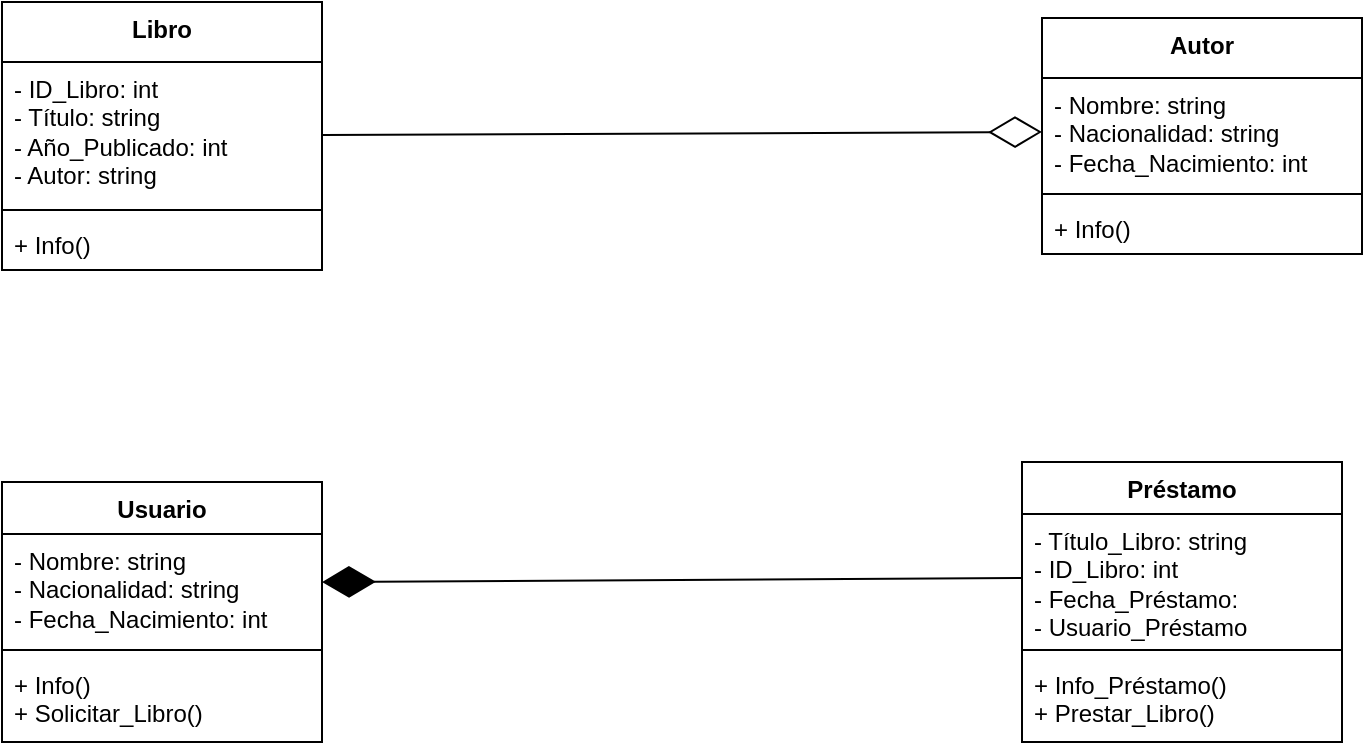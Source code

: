 <mxfile version="28.0.0">
  <diagram name="Página-1" id="jfm4Rrlr7rEuqVsOvcBu">
    <mxGraphModel dx="1025" dy="431" grid="1" gridSize="10" guides="1" tooltips="1" connect="1" arrows="1" fold="1" page="1" pageScale="1" pageWidth="827" pageHeight="1169" math="0" shadow="0">
      <root>
        <mxCell id="0" />
        <mxCell id="1" parent="0" />
        <mxCell id="o_pJrItacFr6757scenL-1" value="Autor" style="swimlane;fontStyle=1;align=center;verticalAlign=top;childLayout=stackLayout;horizontal=1;startSize=30;horizontalStack=0;resizeParent=1;resizeParentMax=0;resizeLast=0;collapsible=1;marginBottom=0;whiteSpace=wrap;html=1;" parent="1" vertex="1">
          <mxGeometry x="600" y="128" width="160" height="118" as="geometry" />
        </mxCell>
        <mxCell id="o_pJrItacFr6757scenL-2" value="- Nombre: string&lt;div&gt;- Nacionalidad: string&lt;/div&gt;&lt;div&gt;- Fecha_Nacimiento: int&lt;/div&gt;" style="text;strokeColor=none;fillColor=none;align=left;verticalAlign=top;spacingLeft=4;spacingRight=4;overflow=hidden;rotatable=0;points=[[0,0.5],[1,0.5]];portConstraint=eastwest;whiteSpace=wrap;html=1;" parent="o_pJrItacFr6757scenL-1" vertex="1">
          <mxGeometry y="30" width="160" height="54" as="geometry" />
        </mxCell>
        <mxCell id="o_pJrItacFr6757scenL-3" value="" style="line;strokeWidth=1;fillColor=none;align=left;verticalAlign=middle;spacingTop=-1;spacingLeft=3;spacingRight=3;rotatable=0;labelPosition=right;points=[];portConstraint=eastwest;strokeColor=inherit;" parent="o_pJrItacFr6757scenL-1" vertex="1">
          <mxGeometry y="84" width="160" height="8" as="geometry" />
        </mxCell>
        <mxCell id="o_pJrItacFr6757scenL-4" value="+ Info()" style="text;strokeColor=none;fillColor=none;align=left;verticalAlign=top;spacingLeft=4;spacingRight=4;overflow=hidden;rotatable=0;points=[[0,0.5],[1,0.5]];portConstraint=eastwest;whiteSpace=wrap;html=1;" parent="o_pJrItacFr6757scenL-1" vertex="1">
          <mxGeometry y="92" width="160" height="26" as="geometry" />
        </mxCell>
        <mxCell id="o_pJrItacFr6757scenL-5" value="Libro" style="swimlane;fontStyle=1;align=center;verticalAlign=top;childLayout=stackLayout;horizontal=1;startSize=30;horizontalStack=0;resizeParent=1;resizeParentMax=0;resizeLast=0;collapsible=1;marginBottom=0;whiteSpace=wrap;html=1;" parent="1" vertex="1">
          <mxGeometry x="80" y="120" width="160" height="134" as="geometry">
            <mxRectangle x="240" y="130" width="70" height="30" as="alternateBounds" />
          </mxGeometry>
        </mxCell>
        <mxCell id="o_pJrItacFr6757scenL-6" value="&lt;div&gt;- ID_Libro: int&lt;/div&gt;- Título: string&lt;div&gt;- Año_Publicado: int&lt;/div&gt;&lt;div&gt;- Autor: string&lt;/div&gt;" style="text;strokeColor=none;fillColor=none;align=left;verticalAlign=top;spacingLeft=4;spacingRight=4;overflow=hidden;rotatable=0;points=[[0,0.5],[1,0.5]];portConstraint=eastwest;whiteSpace=wrap;html=1;" parent="o_pJrItacFr6757scenL-5" vertex="1">
          <mxGeometry y="30" width="160" height="70" as="geometry" />
        </mxCell>
        <mxCell id="o_pJrItacFr6757scenL-7" value="" style="line;strokeWidth=1;fillColor=none;align=left;verticalAlign=middle;spacingTop=-1;spacingLeft=3;spacingRight=3;rotatable=0;labelPosition=right;points=[];portConstraint=eastwest;strokeColor=inherit;" parent="o_pJrItacFr6757scenL-5" vertex="1">
          <mxGeometry y="100" width="160" height="8" as="geometry" />
        </mxCell>
        <mxCell id="o_pJrItacFr6757scenL-8" value="+ Info()" style="text;strokeColor=none;fillColor=none;align=left;verticalAlign=top;spacingLeft=4;spacingRight=4;overflow=hidden;rotatable=0;points=[[0,0.5],[1,0.5]];portConstraint=eastwest;whiteSpace=wrap;html=1;" parent="o_pJrItacFr6757scenL-5" vertex="1">
          <mxGeometry y="108" width="160" height="26" as="geometry" />
        </mxCell>
        <mxCell id="o_pJrItacFr6757scenL-9" value="Usuario" style="swimlane;fontStyle=1;align=center;verticalAlign=top;childLayout=stackLayout;horizontal=1;startSize=26;horizontalStack=0;resizeParent=1;resizeParentMax=0;resizeLast=0;collapsible=1;marginBottom=0;whiteSpace=wrap;html=1;" parent="1" vertex="1">
          <mxGeometry x="80" y="360" width="160" height="130" as="geometry" />
        </mxCell>
        <mxCell id="o_pJrItacFr6757scenL-10" value="- Nombre: string&lt;div&gt;- Nacionalidad: string&lt;/div&gt;&lt;div&gt;- Fecha_Nacimiento: int&lt;/div&gt;" style="text;strokeColor=none;fillColor=none;align=left;verticalAlign=top;spacingLeft=4;spacingRight=4;overflow=hidden;rotatable=0;points=[[0,0.5],[1,0.5]];portConstraint=eastwest;whiteSpace=wrap;html=1;" parent="o_pJrItacFr6757scenL-9" vertex="1">
          <mxGeometry y="26" width="160" height="54" as="geometry" />
        </mxCell>
        <mxCell id="o_pJrItacFr6757scenL-11" value="" style="line;strokeWidth=1;fillColor=none;align=left;verticalAlign=middle;spacingTop=-1;spacingLeft=3;spacingRight=3;rotatable=0;labelPosition=right;points=[];portConstraint=eastwest;strokeColor=inherit;" parent="o_pJrItacFr6757scenL-9" vertex="1">
          <mxGeometry y="80" width="160" height="8" as="geometry" />
        </mxCell>
        <mxCell id="o_pJrItacFr6757scenL-12" value="+ Info()&lt;div&gt;+ Solicitar_Libro()&lt;/div&gt;" style="text;strokeColor=none;fillColor=none;align=left;verticalAlign=top;spacingLeft=4;spacingRight=4;overflow=hidden;rotatable=0;points=[[0,0.5],[1,0.5]];portConstraint=eastwest;whiteSpace=wrap;html=1;" parent="o_pJrItacFr6757scenL-9" vertex="1">
          <mxGeometry y="88" width="160" height="42" as="geometry" />
        </mxCell>
        <mxCell id="o_pJrItacFr6757scenL-13" value="Préstamo" style="swimlane;fontStyle=1;align=center;verticalAlign=top;childLayout=stackLayout;horizontal=1;startSize=26;horizontalStack=0;resizeParent=1;resizeParentMax=0;resizeLast=0;collapsible=1;marginBottom=0;whiteSpace=wrap;html=1;" parent="1" vertex="1">
          <mxGeometry x="590" y="350" width="160" height="140" as="geometry" />
        </mxCell>
        <mxCell id="o_pJrItacFr6757scenL-14" value="- Título_Libro: string&lt;div&gt;- ID_Libro: int&lt;/div&gt;&lt;div&gt;- Fecha_Préstamo:&amp;nbsp;&lt;/div&gt;&lt;div&gt;- Usuario_Préstamo&lt;/div&gt;" style="text;strokeColor=none;fillColor=none;align=left;verticalAlign=top;spacingLeft=4;spacingRight=4;overflow=hidden;rotatable=0;points=[[0,0.5],[1,0.5]];portConstraint=eastwest;whiteSpace=wrap;html=1;" parent="o_pJrItacFr6757scenL-13" vertex="1">
          <mxGeometry y="26" width="160" height="64" as="geometry" />
        </mxCell>
        <mxCell id="o_pJrItacFr6757scenL-15" value="" style="line;strokeWidth=1;fillColor=none;align=left;verticalAlign=middle;spacingTop=-1;spacingLeft=3;spacingRight=3;rotatable=0;labelPosition=right;points=[];portConstraint=eastwest;strokeColor=inherit;" parent="o_pJrItacFr6757scenL-13" vertex="1">
          <mxGeometry y="90" width="160" height="8" as="geometry" />
        </mxCell>
        <mxCell id="o_pJrItacFr6757scenL-16" value="+ Info_Préstamo(&lt;span style=&quot;background-color: transparent; color: light-dark(rgb(0, 0, 0), rgb(255, 255, 255));&quot;&gt;)&lt;/span&gt;&lt;div&gt;&lt;span style=&quot;background-color: transparent; color: light-dark(rgb(0, 0, 0), rgb(255, 255, 255));&quot;&gt;+ Prestar_Libro()&lt;/span&gt;&lt;/div&gt;" style="text;strokeColor=none;fillColor=none;align=left;verticalAlign=top;spacingLeft=4;spacingRight=4;overflow=hidden;rotatable=0;points=[[0,0.5],[1,0.5]];portConstraint=eastwest;whiteSpace=wrap;html=1;" parent="o_pJrItacFr6757scenL-13" vertex="1">
          <mxGeometry y="98" width="160" height="42" as="geometry" />
        </mxCell>
        <mxCell id="E4ISM2O3RJsghghq0-ap-3" value="" style="endArrow=diamondThin;endFill=0;endSize=24;html=1;rounded=0;entryX=0;entryY=0.5;entryDx=0;entryDy=0;" edge="1" parent="1" target="o_pJrItacFr6757scenL-2">
          <mxGeometry width="160" relative="1" as="geometry">
            <mxPoint x="240" y="186.5" as="sourcePoint" />
            <mxPoint x="400" y="186.5" as="targetPoint" />
          </mxGeometry>
        </mxCell>
        <mxCell id="E4ISM2O3RJsghghq0-ap-5" value="" style="endArrow=diamondThin;endFill=1;endSize=24;html=1;rounded=0;exitX=0;exitY=0.5;exitDx=0;exitDy=0;" edge="1" parent="1" source="o_pJrItacFr6757scenL-14">
          <mxGeometry width="160" relative="1" as="geometry">
            <mxPoint x="420" y="410" as="sourcePoint" />
            <mxPoint x="240" y="410" as="targetPoint" />
          </mxGeometry>
        </mxCell>
      </root>
    </mxGraphModel>
  </diagram>
</mxfile>

